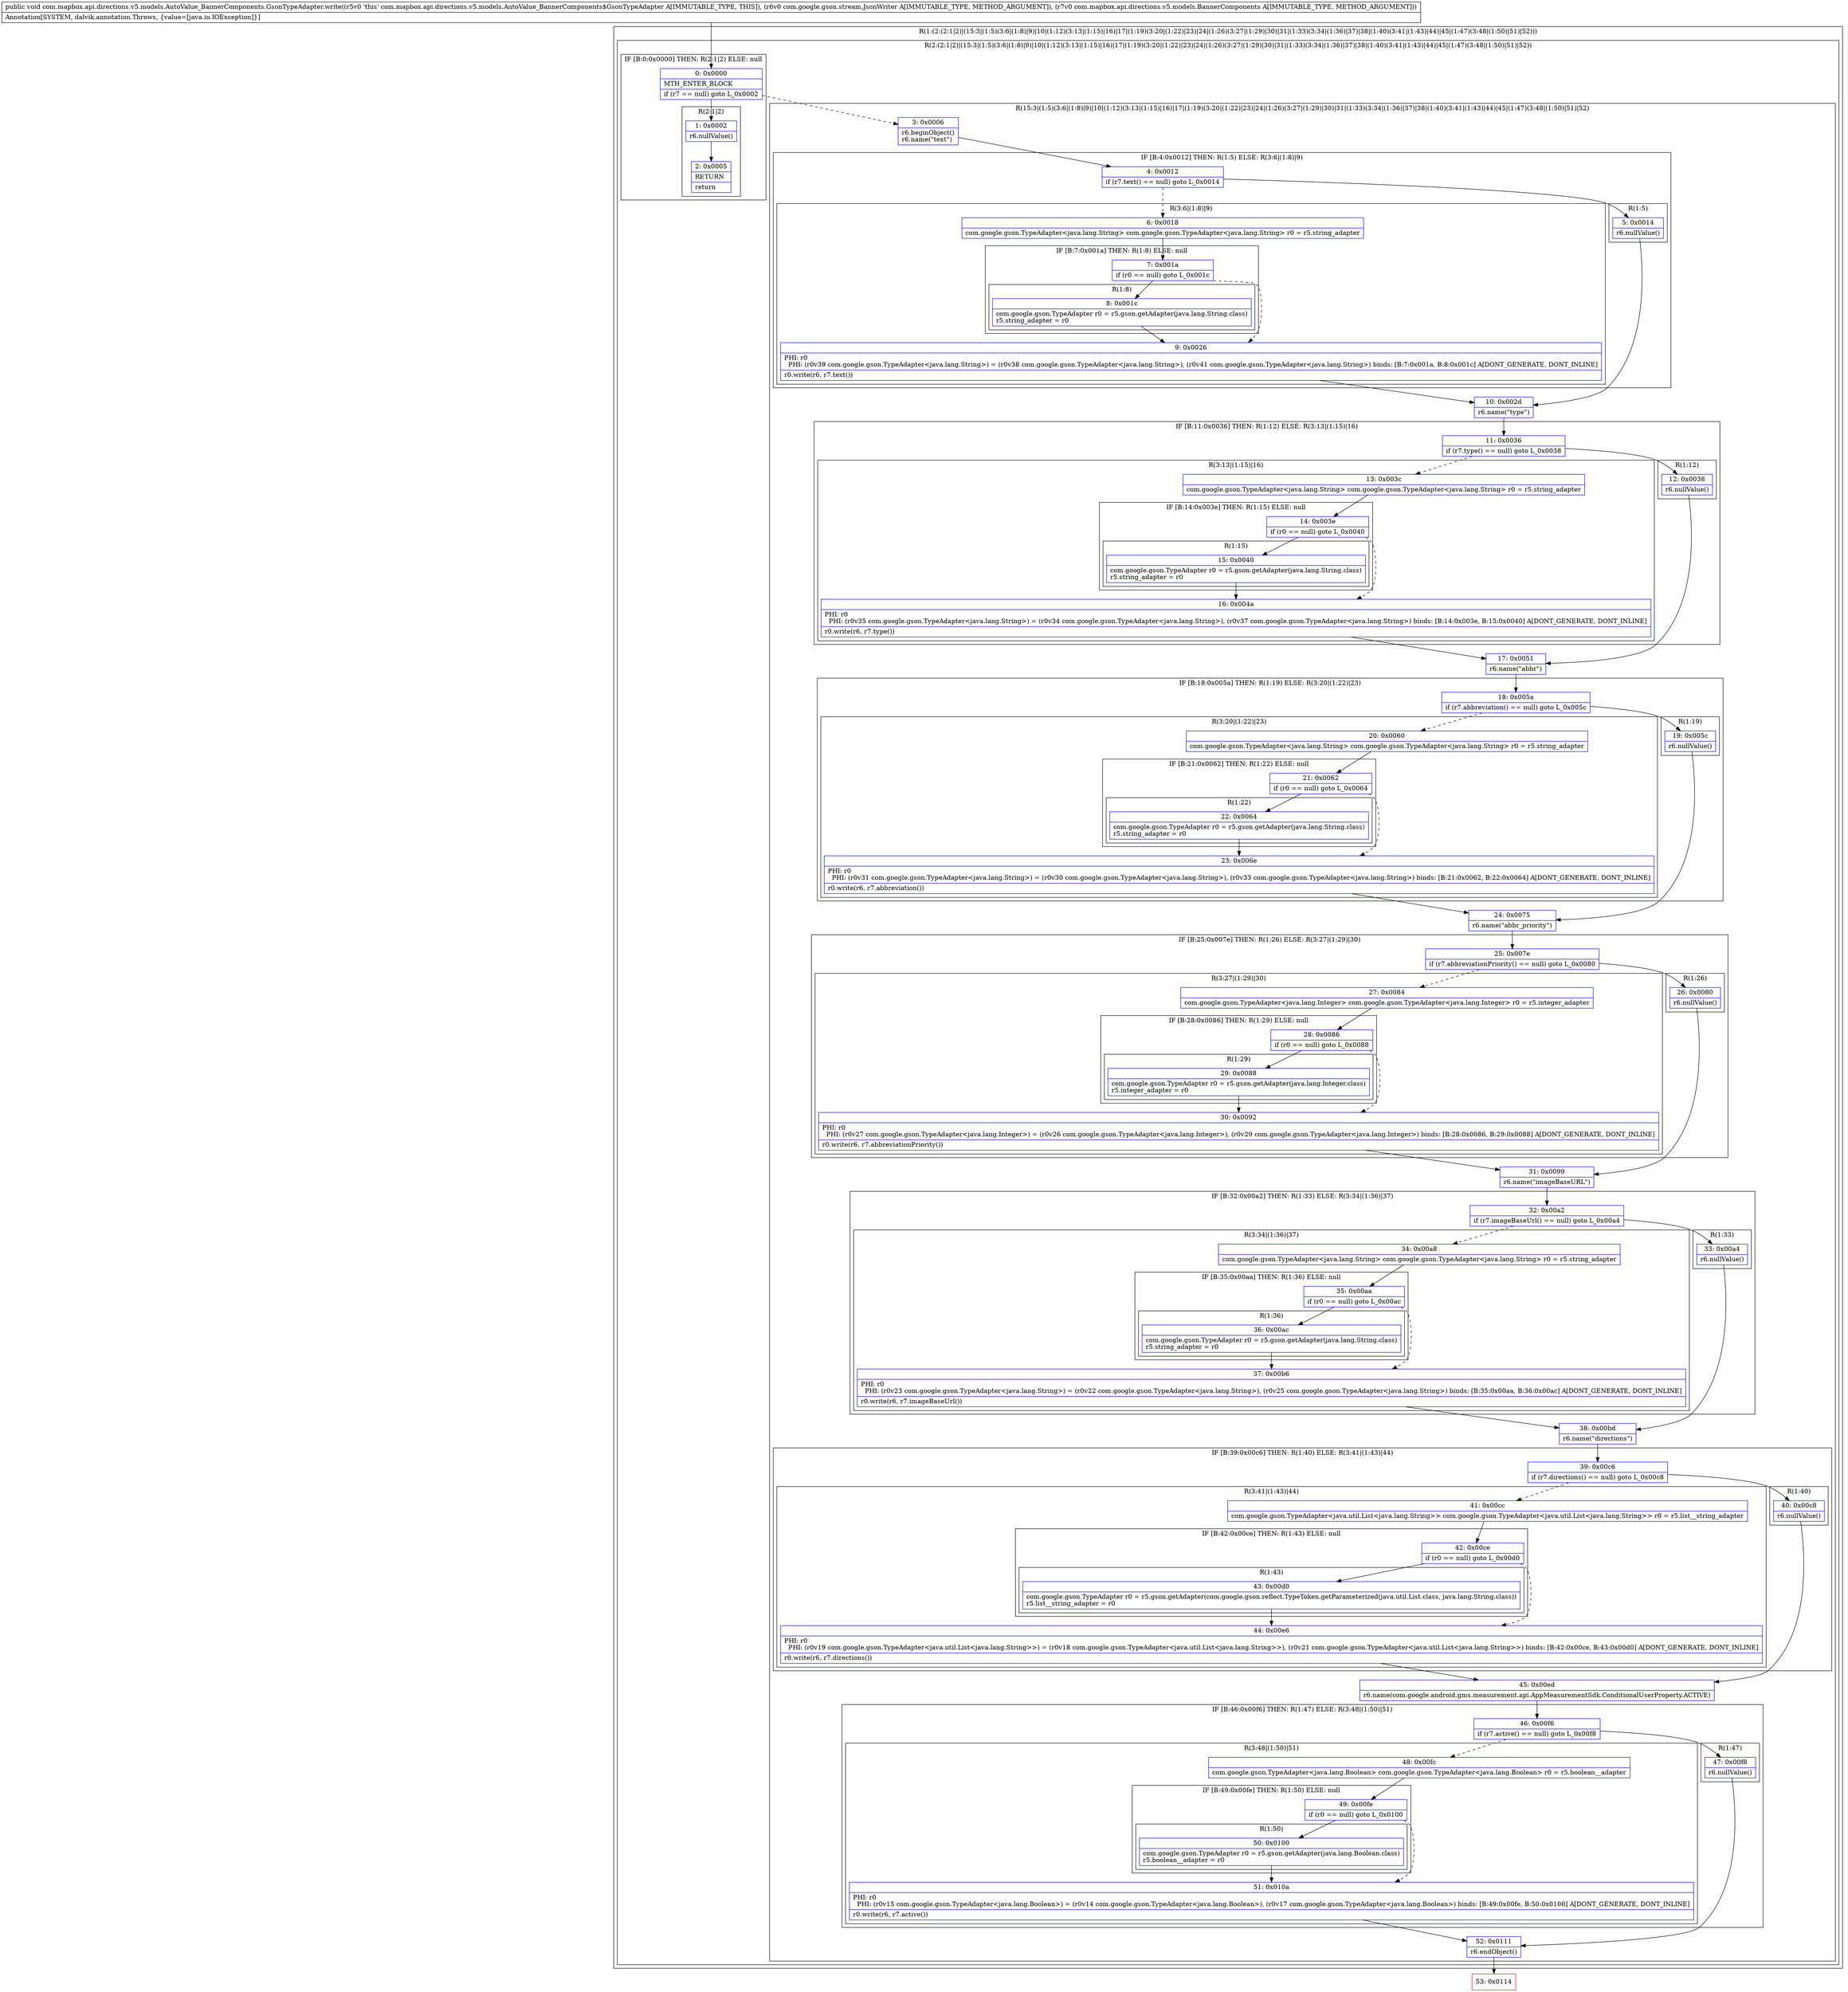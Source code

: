 digraph "CFG forcom.mapbox.api.directions.v5.models.AutoValue_BannerComponents.GsonTypeAdapter.write(Lcom\/google\/gson\/stream\/JsonWriter;Lcom\/mapbox\/api\/directions\/v5\/models\/BannerComponents;)V" {
subgraph cluster_Region_998462231 {
label = "R(1:(2:(2:1|2)|(15:3|(1:5)(3:6|(1:8)|9)|10|(1:12)(3:13|(1:15)|16)|17|(1:19)(3:20|(1:22)|23)|24|(1:26)(3:27|(1:29)|30)|31|(1:33)(3:34|(1:36)|37)|38|(1:40)(3:41|(1:43)|44)|45|(1:47)(3:48|(1:50)|51)|52)))";
node [shape=record,color=blue];
subgraph cluster_Region_1265995263 {
label = "R(2:(2:1|2)|(15:3|(1:5)(3:6|(1:8)|9)|10|(1:12)(3:13|(1:15)|16)|17|(1:19)(3:20|(1:22)|23)|24|(1:26)(3:27|(1:29)|30)|31|(1:33)(3:34|(1:36)|37)|38|(1:40)(3:41|(1:43)|44)|45|(1:47)(3:48|(1:50)|51)|52))";
node [shape=record,color=blue];
subgraph cluster_IfRegion_1651756447 {
label = "IF [B:0:0x0000] THEN: R(2:1|2) ELSE: null";
node [shape=record,color=blue];
Node_0 [shape=record,label="{0\:\ 0x0000|MTH_ENTER_BLOCK\l|if (r7 == null) goto L_0x0002\l}"];
subgraph cluster_Region_1700444080 {
label = "R(2:1|2)";
node [shape=record,color=blue];
Node_1 [shape=record,label="{1\:\ 0x0002|r6.nullValue()\l}"];
Node_2 [shape=record,label="{2\:\ 0x0005|RETURN\l|return\l}"];
}
}
subgraph cluster_Region_1155554279 {
label = "R(15:3|(1:5)(3:6|(1:8)|9)|10|(1:12)(3:13|(1:15)|16)|17|(1:19)(3:20|(1:22)|23)|24|(1:26)(3:27|(1:29)|30)|31|(1:33)(3:34|(1:36)|37)|38|(1:40)(3:41|(1:43)|44)|45|(1:47)(3:48|(1:50)|51)|52)";
node [shape=record,color=blue];
Node_3 [shape=record,label="{3\:\ 0x0006|r6.beginObject()\lr6.name(\"text\")\l}"];
subgraph cluster_IfRegion_597507313 {
label = "IF [B:4:0x0012] THEN: R(1:5) ELSE: R(3:6|(1:8)|9)";
node [shape=record,color=blue];
Node_4 [shape=record,label="{4\:\ 0x0012|if (r7.text() == null) goto L_0x0014\l}"];
subgraph cluster_Region_1610486312 {
label = "R(1:5)";
node [shape=record,color=blue];
Node_5 [shape=record,label="{5\:\ 0x0014|r6.nullValue()\l}"];
}
subgraph cluster_Region_786493709 {
label = "R(3:6|(1:8)|9)";
node [shape=record,color=blue];
Node_6 [shape=record,label="{6\:\ 0x0018|com.google.gson.TypeAdapter\<java.lang.String\> com.google.gson.TypeAdapter\<java.lang.String\> r0 = r5.string_adapter\l}"];
subgraph cluster_IfRegion_1258202302 {
label = "IF [B:7:0x001a] THEN: R(1:8) ELSE: null";
node [shape=record,color=blue];
Node_7 [shape=record,label="{7\:\ 0x001a|if (r0 == null) goto L_0x001c\l}"];
subgraph cluster_Region_1502543477 {
label = "R(1:8)";
node [shape=record,color=blue];
Node_8 [shape=record,label="{8\:\ 0x001c|com.google.gson.TypeAdapter r0 = r5.gson.getAdapter(java.lang.String.class)\lr5.string_adapter = r0\l}"];
}
}
Node_9 [shape=record,label="{9\:\ 0x0026|PHI: r0 \l  PHI: (r0v39 com.google.gson.TypeAdapter\<java.lang.String\>) = (r0v38 com.google.gson.TypeAdapter\<java.lang.String\>), (r0v41 com.google.gson.TypeAdapter\<java.lang.String\>) binds: [B:7:0x001a, B:8:0x001c] A[DONT_GENERATE, DONT_INLINE]\l|r0.write(r6, r7.text())\l}"];
}
}
Node_10 [shape=record,label="{10\:\ 0x002d|r6.name(\"type\")\l}"];
subgraph cluster_IfRegion_1865009488 {
label = "IF [B:11:0x0036] THEN: R(1:12) ELSE: R(3:13|(1:15)|16)";
node [shape=record,color=blue];
Node_11 [shape=record,label="{11\:\ 0x0036|if (r7.type() == null) goto L_0x0038\l}"];
subgraph cluster_Region_693147697 {
label = "R(1:12)";
node [shape=record,color=blue];
Node_12 [shape=record,label="{12\:\ 0x0038|r6.nullValue()\l}"];
}
subgraph cluster_Region_1380232119 {
label = "R(3:13|(1:15)|16)";
node [shape=record,color=blue];
Node_13 [shape=record,label="{13\:\ 0x003c|com.google.gson.TypeAdapter\<java.lang.String\> com.google.gson.TypeAdapter\<java.lang.String\> r0 = r5.string_adapter\l}"];
subgraph cluster_IfRegion_421471830 {
label = "IF [B:14:0x003e] THEN: R(1:15) ELSE: null";
node [shape=record,color=blue];
Node_14 [shape=record,label="{14\:\ 0x003e|if (r0 == null) goto L_0x0040\l}"];
subgraph cluster_Region_955609800 {
label = "R(1:15)";
node [shape=record,color=blue];
Node_15 [shape=record,label="{15\:\ 0x0040|com.google.gson.TypeAdapter r0 = r5.gson.getAdapter(java.lang.String.class)\lr5.string_adapter = r0\l}"];
}
}
Node_16 [shape=record,label="{16\:\ 0x004a|PHI: r0 \l  PHI: (r0v35 com.google.gson.TypeAdapter\<java.lang.String\>) = (r0v34 com.google.gson.TypeAdapter\<java.lang.String\>), (r0v37 com.google.gson.TypeAdapter\<java.lang.String\>) binds: [B:14:0x003e, B:15:0x0040] A[DONT_GENERATE, DONT_INLINE]\l|r0.write(r6, r7.type())\l}"];
}
}
Node_17 [shape=record,label="{17\:\ 0x0051|r6.name(\"abbr\")\l}"];
subgraph cluster_IfRegion_1675645790 {
label = "IF [B:18:0x005a] THEN: R(1:19) ELSE: R(3:20|(1:22)|23)";
node [shape=record,color=blue];
Node_18 [shape=record,label="{18\:\ 0x005a|if (r7.abbreviation() == null) goto L_0x005c\l}"];
subgraph cluster_Region_1277194840 {
label = "R(1:19)";
node [shape=record,color=blue];
Node_19 [shape=record,label="{19\:\ 0x005c|r6.nullValue()\l}"];
}
subgraph cluster_Region_434008255 {
label = "R(3:20|(1:22)|23)";
node [shape=record,color=blue];
Node_20 [shape=record,label="{20\:\ 0x0060|com.google.gson.TypeAdapter\<java.lang.String\> com.google.gson.TypeAdapter\<java.lang.String\> r0 = r5.string_adapter\l}"];
subgraph cluster_IfRegion_1311714548 {
label = "IF [B:21:0x0062] THEN: R(1:22) ELSE: null";
node [shape=record,color=blue];
Node_21 [shape=record,label="{21\:\ 0x0062|if (r0 == null) goto L_0x0064\l}"];
subgraph cluster_Region_2139867144 {
label = "R(1:22)";
node [shape=record,color=blue];
Node_22 [shape=record,label="{22\:\ 0x0064|com.google.gson.TypeAdapter r0 = r5.gson.getAdapter(java.lang.String.class)\lr5.string_adapter = r0\l}"];
}
}
Node_23 [shape=record,label="{23\:\ 0x006e|PHI: r0 \l  PHI: (r0v31 com.google.gson.TypeAdapter\<java.lang.String\>) = (r0v30 com.google.gson.TypeAdapter\<java.lang.String\>), (r0v33 com.google.gson.TypeAdapter\<java.lang.String\>) binds: [B:21:0x0062, B:22:0x0064] A[DONT_GENERATE, DONT_INLINE]\l|r0.write(r6, r7.abbreviation())\l}"];
}
}
Node_24 [shape=record,label="{24\:\ 0x0075|r6.name(\"abbr_priority\")\l}"];
subgraph cluster_IfRegion_1835160005 {
label = "IF [B:25:0x007e] THEN: R(1:26) ELSE: R(3:27|(1:29)|30)";
node [shape=record,color=blue];
Node_25 [shape=record,label="{25\:\ 0x007e|if (r7.abbreviationPriority() == null) goto L_0x0080\l}"];
subgraph cluster_Region_1079958856 {
label = "R(1:26)";
node [shape=record,color=blue];
Node_26 [shape=record,label="{26\:\ 0x0080|r6.nullValue()\l}"];
}
subgraph cluster_Region_2071177220 {
label = "R(3:27|(1:29)|30)";
node [shape=record,color=blue];
Node_27 [shape=record,label="{27\:\ 0x0084|com.google.gson.TypeAdapter\<java.lang.Integer\> com.google.gson.TypeAdapter\<java.lang.Integer\> r0 = r5.integer_adapter\l}"];
subgraph cluster_IfRegion_1551372783 {
label = "IF [B:28:0x0086] THEN: R(1:29) ELSE: null";
node [shape=record,color=blue];
Node_28 [shape=record,label="{28\:\ 0x0086|if (r0 == null) goto L_0x0088\l}"];
subgraph cluster_Region_572679923 {
label = "R(1:29)";
node [shape=record,color=blue];
Node_29 [shape=record,label="{29\:\ 0x0088|com.google.gson.TypeAdapter r0 = r5.gson.getAdapter(java.lang.Integer.class)\lr5.integer_adapter = r0\l}"];
}
}
Node_30 [shape=record,label="{30\:\ 0x0092|PHI: r0 \l  PHI: (r0v27 com.google.gson.TypeAdapter\<java.lang.Integer\>) = (r0v26 com.google.gson.TypeAdapter\<java.lang.Integer\>), (r0v29 com.google.gson.TypeAdapter\<java.lang.Integer\>) binds: [B:28:0x0086, B:29:0x0088] A[DONT_GENERATE, DONT_INLINE]\l|r0.write(r6, r7.abbreviationPriority())\l}"];
}
}
Node_31 [shape=record,label="{31\:\ 0x0099|r6.name(\"imageBaseURL\")\l}"];
subgraph cluster_IfRegion_566566078 {
label = "IF [B:32:0x00a2] THEN: R(1:33) ELSE: R(3:34|(1:36)|37)";
node [shape=record,color=blue];
Node_32 [shape=record,label="{32\:\ 0x00a2|if (r7.imageBaseUrl() == null) goto L_0x00a4\l}"];
subgraph cluster_Region_1849170028 {
label = "R(1:33)";
node [shape=record,color=blue];
Node_33 [shape=record,label="{33\:\ 0x00a4|r6.nullValue()\l}"];
}
subgraph cluster_Region_1338169664 {
label = "R(3:34|(1:36)|37)";
node [shape=record,color=blue];
Node_34 [shape=record,label="{34\:\ 0x00a8|com.google.gson.TypeAdapter\<java.lang.String\> com.google.gson.TypeAdapter\<java.lang.String\> r0 = r5.string_adapter\l}"];
subgraph cluster_IfRegion_204028246 {
label = "IF [B:35:0x00aa] THEN: R(1:36) ELSE: null";
node [shape=record,color=blue];
Node_35 [shape=record,label="{35\:\ 0x00aa|if (r0 == null) goto L_0x00ac\l}"];
subgraph cluster_Region_1062748063 {
label = "R(1:36)";
node [shape=record,color=blue];
Node_36 [shape=record,label="{36\:\ 0x00ac|com.google.gson.TypeAdapter r0 = r5.gson.getAdapter(java.lang.String.class)\lr5.string_adapter = r0\l}"];
}
}
Node_37 [shape=record,label="{37\:\ 0x00b6|PHI: r0 \l  PHI: (r0v23 com.google.gson.TypeAdapter\<java.lang.String\>) = (r0v22 com.google.gson.TypeAdapter\<java.lang.String\>), (r0v25 com.google.gson.TypeAdapter\<java.lang.String\>) binds: [B:35:0x00aa, B:36:0x00ac] A[DONT_GENERATE, DONT_INLINE]\l|r0.write(r6, r7.imageBaseUrl())\l}"];
}
}
Node_38 [shape=record,label="{38\:\ 0x00bd|r6.name(\"directions\")\l}"];
subgraph cluster_IfRegion_296452119 {
label = "IF [B:39:0x00c6] THEN: R(1:40) ELSE: R(3:41|(1:43)|44)";
node [shape=record,color=blue];
Node_39 [shape=record,label="{39\:\ 0x00c6|if (r7.directions() == null) goto L_0x00c8\l}"];
subgraph cluster_Region_657042423 {
label = "R(1:40)";
node [shape=record,color=blue];
Node_40 [shape=record,label="{40\:\ 0x00c8|r6.nullValue()\l}"];
}
subgraph cluster_Region_1749226786 {
label = "R(3:41|(1:43)|44)";
node [shape=record,color=blue];
Node_41 [shape=record,label="{41\:\ 0x00cc|com.google.gson.TypeAdapter\<java.util.List\<java.lang.String\>\> com.google.gson.TypeAdapter\<java.util.List\<java.lang.String\>\> r0 = r5.list__string_adapter\l}"];
subgraph cluster_IfRegion_1690463722 {
label = "IF [B:42:0x00ce] THEN: R(1:43) ELSE: null";
node [shape=record,color=blue];
Node_42 [shape=record,label="{42\:\ 0x00ce|if (r0 == null) goto L_0x00d0\l}"];
subgraph cluster_Region_2031700833 {
label = "R(1:43)";
node [shape=record,color=blue];
Node_43 [shape=record,label="{43\:\ 0x00d0|com.google.gson.TypeAdapter r0 = r5.gson.getAdapter(com.google.gson.reflect.TypeToken.getParameterized(java.util.List.class, java.lang.String.class))\lr5.list__string_adapter = r0\l}"];
}
}
Node_44 [shape=record,label="{44\:\ 0x00e6|PHI: r0 \l  PHI: (r0v19 com.google.gson.TypeAdapter\<java.util.List\<java.lang.String\>\>) = (r0v18 com.google.gson.TypeAdapter\<java.util.List\<java.lang.String\>\>), (r0v21 com.google.gson.TypeAdapter\<java.util.List\<java.lang.String\>\>) binds: [B:42:0x00ce, B:43:0x00d0] A[DONT_GENERATE, DONT_INLINE]\l|r0.write(r6, r7.directions())\l}"];
}
}
Node_45 [shape=record,label="{45\:\ 0x00ed|r6.name(com.google.android.gms.measurement.api.AppMeasurementSdk.ConditionalUserProperty.ACTIVE)\l}"];
subgraph cluster_IfRegion_771777344 {
label = "IF [B:46:0x00f6] THEN: R(1:47) ELSE: R(3:48|(1:50)|51)";
node [shape=record,color=blue];
Node_46 [shape=record,label="{46\:\ 0x00f6|if (r7.active() == null) goto L_0x00f8\l}"];
subgraph cluster_Region_5629332 {
label = "R(1:47)";
node [shape=record,color=blue];
Node_47 [shape=record,label="{47\:\ 0x00f8|r6.nullValue()\l}"];
}
subgraph cluster_Region_2043478227 {
label = "R(3:48|(1:50)|51)";
node [shape=record,color=blue];
Node_48 [shape=record,label="{48\:\ 0x00fc|com.google.gson.TypeAdapter\<java.lang.Boolean\> com.google.gson.TypeAdapter\<java.lang.Boolean\> r0 = r5.boolean__adapter\l}"];
subgraph cluster_IfRegion_1072859953 {
label = "IF [B:49:0x00fe] THEN: R(1:50) ELSE: null";
node [shape=record,color=blue];
Node_49 [shape=record,label="{49\:\ 0x00fe|if (r0 == null) goto L_0x0100\l}"];
subgraph cluster_Region_2147239767 {
label = "R(1:50)";
node [shape=record,color=blue];
Node_50 [shape=record,label="{50\:\ 0x0100|com.google.gson.TypeAdapter r0 = r5.gson.getAdapter(java.lang.Boolean.class)\lr5.boolean__adapter = r0\l}"];
}
}
Node_51 [shape=record,label="{51\:\ 0x010a|PHI: r0 \l  PHI: (r0v15 com.google.gson.TypeAdapter\<java.lang.Boolean\>) = (r0v14 com.google.gson.TypeAdapter\<java.lang.Boolean\>), (r0v17 com.google.gson.TypeAdapter\<java.lang.Boolean\>) binds: [B:49:0x00fe, B:50:0x0100] A[DONT_GENERATE, DONT_INLINE]\l|r0.write(r6, r7.active())\l}"];
}
}
Node_52 [shape=record,label="{52\:\ 0x0111|r6.endObject()\l}"];
}
}
}
Node_53 [shape=record,color=red,label="{53\:\ 0x0114}"];
MethodNode[shape=record,label="{public void com.mapbox.api.directions.v5.models.AutoValue_BannerComponents.GsonTypeAdapter.write((r5v0 'this' com.mapbox.api.directions.v5.models.AutoValue_BannerComponents$GsonTypeAdapter A[IMMUTABLE_TYPE, THIS]), (r6v0 com.google.gson.stream.JsonWriter A[IMMUTABLE_TYPE, METHOD_ARGUMENT]), (r7v0 com.mapbox.api.directions.v5.models.BannerComponents A[IMMUTABLE_TYPE, METHOD_ARGUMENT]))  | Annotation[SYSTEM, dalvik.annotation.Throws, \{value=[java.io.IOException]\}]\l}"];
MethodNode -> Node_0;
Node_0 -> Node_1;
Node_0 -> Node_3[style=dashed];
Node_1 -> Node_2;
Node_3 -> Node_4;
Node_4 -> Node_5;
Node_4 -> Node_6[style=dashed];
Node_5 -> Node_10;
Node_6 -> Node_7;
Node_7 -> Node_8;
Node_7 -> Node_9[style=dashed];
Node_8 -> Node_9;
Node_9 -> Node_10;
Node_10 -> Node_11;
Node_11 -> Node_12;
Node_11 -> Node_13[style=dashed];
Node_12 -> Node_17;
Node_13 -> Node_14;
Node_14 -> Node_15;
Node_14 -> Node_16[style=dashed];
Node_15 -> Node_16;
Node_16 -> Node_17;
Node_17 -> Node_18;
Node_18 -> Node_19;
Node_18 -> Node_20[style=dashed];
Node_19 -> Node_24;
Node_20 -> Node_21;
Node_21 -> Node_22;
Node_21 -> Node_23[style=dashed];
Node_22 -> Node_23;
Node_23 -> Node_24;
Node_24 -> Node_25;
Node_25 -> Node_26;
Node_25 -> Node_27[style=dashed];
Node_26 -> Node_31;
Node_27 -> Node_28;
Node_28 -> Node_29;
Node_28 -> Node_30[style=dashed];
Node_29 -> Node_30;
Node_30 -> Node_31;
Node_31 -> Node_32;
Node_32 -> Node_33;
Node_32 -> Node_34[style=dashed];
Node_33 -> Node_38;
Node_34 -> Node_35;
Node_35 -> Node_36;
Node_35 -> Node_37[style=dashed];
Node_36 -> Node_37;
Node_37 -> Node_38;
Node_38 -> Node_39;
Node_39 -> Node_40;
Node_39 -> Node_41[style=dashed];
Node_40 -> Node_45;
Node_41 -> Node_42;
Node_42 -> Node_43;
Node_42 -> Node_44[style=dashed];
Node_43 -> Node_44;
Node_44 -> Node_45;
Node_45 -> Node_46;
Node_46 -> Node_47;
Node_46 -> Node_48[style=dashed];
Node_47 -> Node_52;
Node_48 -> Node_49;
Node_49 -> Node_50;
Node_49 -> Node_51[style=dashed];
Node_50 -> Node_51;
Node_51 -> Node_52;
Node_52 -> Node_53;
}

